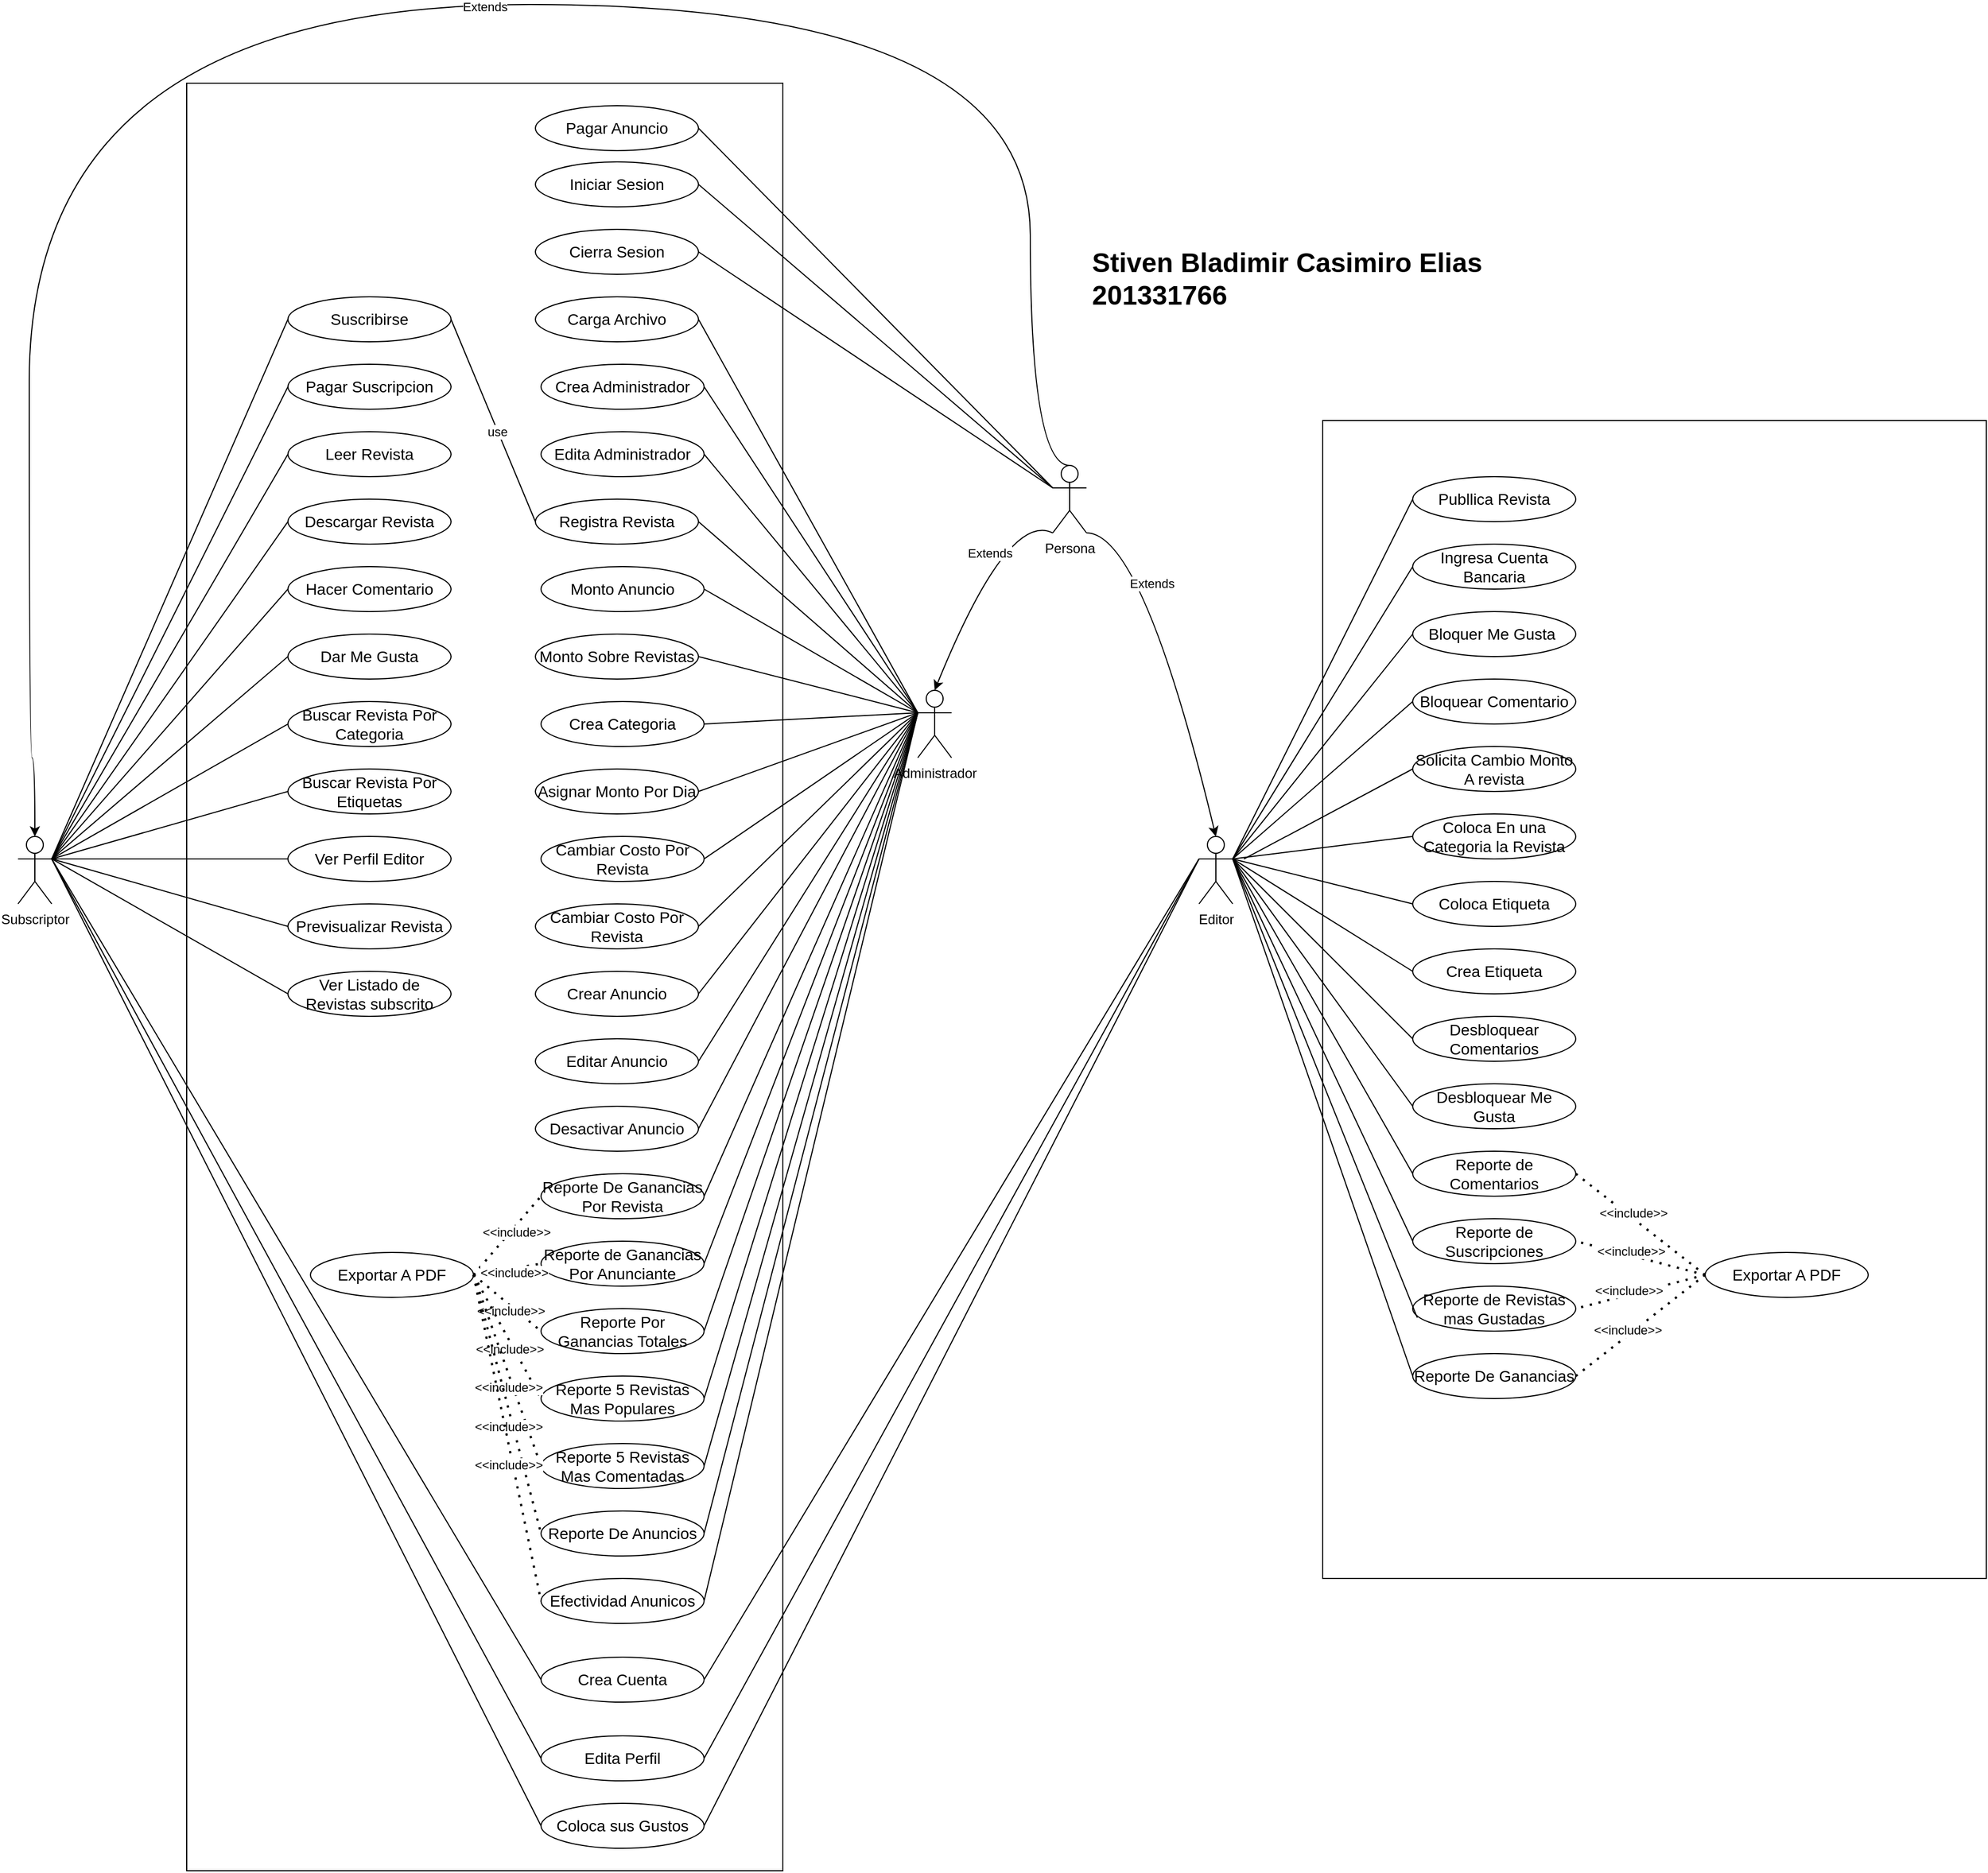 <mxfile version="15.2.7" type="device"><diagram id="aDh-ka44o_cf_LydhULe" name="Página-1"><mxGraphModel dx="1422" dy="2020" grid="1" gridSize="10" guides="1" tooltips="1" connect="1" arrows="1" fold="1" page="1" pageScale="1" pageWidth="827" pageHeight="1169" math="0" shadow="0"><root><mxCell id="0"/><mxCell id="1" parent="0"/><mxCell id="kNKdbKmdNgwB9adJ2SlT-33" style="edgeStyle=none;curved=1;orthogonalLoop=1;jettySize=auto;html=1;exitX=0;exitY=1;exitDx=0;exitDy=0;exitPerimeter=0;entryX=0.5;entryY=0;entryDx=0;entryDy=0;entryPerimeter=0;" parent="1" source="kNKdbKmdNgwB9adJ2SlT-1" target="kNKdbKmdNgwB9adJ2SlT-12" edge="1"><mxGeometry relative="1" as="geometry"><Array as="points"><mxPoint x="920" y="-670"/></Array></mxGeometry></mxCell><mxCell id="kNKdbKmdNgwB9adJ2SlT-34" value="Extends" style="edgeLabel;html=1;align=center;verticalAlign=middle;resizable=0;points=[];" parent="kNKdbKmdNgwB9adJ2SlT-33" vertex="1" connectable="0"><mxGeometry x="-0.209" y="-1" relative="1" as="geometry"><mxPoint as="offset"/></mxGeometry></mxCell><mxCell id="kNKdbKmdNgwB9adJ2SlT-35" style="edgeStyle=none;curved=1;orthogonalLoop=1;jettySize=auto;html=1;exitX=1;exitY=1;exitDx=0;exitDy=0;exitPerimeter=0;entryX=0.5;entryY=0;entryDx=0;entryDy=0;entryPerimeter=0;" parent="1" source="kNKdbKmdNgwB9adJ2SlT-1" target="kNKdbKmdNgwB9adJ2SlT-13" edge="1"><mxGeometry relative="1" as="geometry"><Array as="points"><mxPoint x="1040" y="-650"/></Array></mxGeometry></mxCell><mxCell id="kNKdbKmdNgwB9adJ2SlT-36" value="Extends" style="edgeLabel;html=1;align=center;verticalAlign=middle;resizable=0;points=[];" parent="kNKdbKmdNgwB9adJ2SlT-35" vertex="1" connectable="0"><mxGeometry x="-0.416" y="-3" relative="1" as="geometry"><mxPoint as="offset"/></mxGeometry></mxCell><mxCell id="Z5b_Gy90RRNEHvousxaZ-60" style="edgeStyle=orthogonalEdgeStyle;rounded=0;orthogonalLoop=1;jettySize=auto;html=1;exitX=0.5;exitY=0;exitDx=0;exitDy=0;exitPerimeter=0;entryX=0.5;entryY=0;entryDx=0;entryDy=0;entryPerimeter=0;curved=1;" parent="1" source="kNKdbKmdNgwB9adJ2SlT-1" target="Z5b_Gy90RRNEHvousxaZ-59" edge="1"><mxGeometry relative="1" as="geometry"><Array as="points"><mxPoint x="940" y="-710"/><mxPoint x="940" y="-1120"/><mxPoint x="50" y="-1120"/><mxPoint x="50" y="-450"/><mxPoint x="55" y="-450"/></Array></mxGeometry></mxCell><mxCell id="Z5b_Gy90RRNEHvousxaZ-61" value="Extends" style="edgeLabel;html=1;align=center;verticalAlign=middle;resizable=0;points=[];" parent="Z5b_Gy90RRNEHvousxaZ-60" vertex="1" connectable="0"><mxGeometry x="-0.106" y="2" relative="1" as="geometry"><mxPoint as="offset"/></mxGeometry></mxCell><mxCell id="kNKdbKmdNgwB9adJ2SlT-1" value="Persona" style="shape=umlActor;verticalLabelPosition=bottom;verticalAlign=top;html=1;outlineConnect=0;" parent="1" vertex="1"><mxGeometry x="960" y="-710" width="30" height="60" as="geometry"/></mxCell><mxCell id="kNKdbKmdNgwB9adJ2SlT-2" value="" style="rounded=0;whiteSpace=wrap;html=1;" parent="1" vertex="1"><mxGeometry x="190" y="-1050" width="530" height="1590" as="geometry"/></mxCell><mxCell id="kNKdbKmdNgwB9adJ2SlT-3" value="" style="rounded=0;whiteSpace=wrap;html=1;" parent="1" vertex="1"><mxGeometry x="1200" y="-750" width="590" height="1030" as="geometry"/></mxCell><mxCell id="kNKdbKmdNgwB9adJ2SlT-5" value="&lt;font style=&quot;font-size: 14px&quot;&gt;Iniciar Sesion&lt;/font&gt;" style="ellipse;whiteSpace=wrap;html=1;" parent="1" vertex="1"><mxGeometry x="500" y="-980" width="145" height="40" as="geometry"/></mxCell><mxCell id="kNKdbKmdNgwB9adJ2SlT-6" value="&lt;font style=&quot;font-size: 14px&quot;&gt;Cierra Sesion&lt;/font&gt;" style="ellipse;whiteSpace=wrap;html=1;" parent="1" vertex="1"><mxGeometry x="500" y="-920" width="145" height="40" as="geometry"/></mxCell><mxCell id="kNKdbKmdNgwB9adJ2SlT-10" value="" style="endArrow=none;html=1;exitX=1;exitY=0.5;exitDx=0;exitDy=0;" parent="1" source="kNKdbKmdNgwB9adJ2SlT-5" edge="1"><mxGeometry width="50" height="50" relative="1" as="geometry"><mxPoint x="750" y="-860" as="sourcePoint"/><mxPoint x="960" y="-690" as="targetPoint"/></mxGeometry></mxCell><mxCell id="kNKdbKmdNgwB9adJ2SlT-11" value="" style="endArrow=none;html=1;exitX=1;exitY=0.5;exitDx=0;exitDy=0;entryX=0;entryY=0.333;entryDx=0;entryDy=0;entryPerimeter=0;" parent="1" source="kNKdbKmdNgwB9adJ2SlT-6" target="kNKdbKmdNgwB9adJ2SlT-1" edge="1"><mxGeometry width="50" height="50" relative="1" as="geometry"><mxPoint x="515" y="-950" as="sourcePoint"/><mxPoint x="970" y="-680" as="targetPoint"/></mxGeometry></mxCell><mxCell id="kNKdbKmdNgwB9adJ2SlT-12" value="Administrador" style="shape=umlActor;verticalLabelPosition=bottom;verticalAlign=top;html=1;outlineConnect=0;" parent="1" vertex="1"><mxGeometry x="840" y="-510" width="30" height="60" as="geometry"/></mxCell><mxCell id="kNKdbKmdNgwB9adJ2SlT-13" value="Editor" style="shape=umlActor;verticalLabelPosition=bottom;verticalAlign=top;html=1;outlineConnect=0;" parent="1" vertex="1"><mxGeometry x="1090" y="-380" width="30" height="60" as="geometry"/></mxCell><mxCell id="kNKdbKmdNgwB9adJ2SlT-14" value="&lt;font style=&quot;font-size: 14px&quot;&gt;Carga Archivo&lt;/font&gt;" style="ellipse;whiteSpace=wrap;html=1;" parent="1" vertex="1"><mxGeometry x="500" y="-860" width="145" height="40" as="geometry"/></mxCell><mxCell id="kNKdbKmdNgwB9adJ2SlT-15" value="&lt;font style=&quot;font-size: 14px&quot;&gt;Crea Administrador&lt;/font&gt;" style="ellipse;whiteSpace=wrap;html=1;" parent="1" vertex="1"><mxGeometry x="505" y="-800" width="145" height="40" as="geometry"/></mxCell><mxCell id="kNKdbKmdNgwB9adJ2SlT-16" value="&lt;font style=&quot;font-size: 14px&quot;&gt;Edita Administrador&lt;/font&gt;" style="ellipse;whiteSpace=wrap;html=1;" parent="1" vertex="1"><mxGeometry x="505" y="-740" width="145" height="40" as="geometry"/></mxCell><mxCell id="kNKdbKmdNgwB9adJ2SlT-17" value="&lt;font style=&quot;font-size: 14px&quot;&gt;Registra Revista&lt;/font&gt;" style="ellipse;whiteSpace=wrap;html=1;" parent="1" vertex="1"><mxGeometry x="500" y="-680" width="145" height="40" as="geometry"/></mxCell><mxCell id="kNKdbKmdNgwB9adJ2SlT-18" value="&lt;font style=&quot;font-size: 14px&quot;&gt;Monto Anuncio&lt;/font&gt;" style="ellipse;whiteSpace=wrap;html=1;" parent="1" vertex="1"><mxGeometry x="505" y="-620" width="145" height="40" as="geometry"/></mxCell><mxCell id="kNKdbKmdNgwB9adJ2SlT-19" value="&lt;font style=&quot;font-size: 14px&quot;&gt;Monto Sobre Revistas&lt;/font&gt;" style="ellipse;whiteSpace=wrap;html=1;" parent="1" vertex="1"><mxGeometry x="500" y="-560" width="145" height="40" as="geometry"/></mxCell><mxCell id="kNKdbKmdNgwB9adJ2SlT-20" value="&lt;span style=&quot;font-size: 14px&quot;&gt;Crea Categoria&lt;/span&gt;" style="ellipse;whiteSpace=wrap;html=1;" parent="1" vertex="1"><mxGeometry x="505" y="-500" width="145" height="40" as="geometry"/></mxCell><mxCell id="kNKdbKmdNgwB9adJ2SlT-21" value="&lt;span style=&quot;font-size: 14px&quot;&gt;Asignar Monto Por Dia&lt;/span&gt;" style="ellipse;whiteSpace=wrap;html=1;" parent="1" vertex="1"><mxGeometry x="500" y="-440" width="145" height="40" as="geometry"/></mxCell><mxCell id="kNKdbKmdNgwB9adJ2SlT-22" value="&lt;span style=&quot;font-size: 14px&quot;&gt;Cambiar Costo Por Revista&lt;/span&gt;" style="ellipse;whiteSpace=wrap;html=1;" parent="1" vertex="1"><mxGeometry x="505" y="-380" width="145" height="40" as="geometry"/></mxCell><mxCell id="kNKdbKmdNgwB9adJ2SlT-23" value="&lt;span style=&quot;font-size: 14px&quot;&gt;Cambiar Costo Por Revista&lt;/span&gt;" style="ellipse;whiteSpace=wrap;html=1;" parent="1" vertex="1"><mxGeometry x="500" y="-320" width="145" height="40" as="geometry"/></mxCell><mxCell id="kNKdbKmdNgwB9adJ2SlT-24" value="&lt;span style=&quot;font-size: 14px&quot;&gt;Crear Anuncio&lt;/span&gt;" style="ellipse;whiteSpace=wrap;html=1;" parent="1" vertex="1"><mxGeometry x="500" y="-260" width="145" height="40" as="geometry"/></mxCell><mxCell id="kNKdbKmdNgwB9adJ2SlT-25" value="&lt;span style=&quot;font-size: 14px&quot;&gt;Editar Anuncio&lt;/span&gt;" style="ellipse;whiteSpace=wrap;html=1;" parent="1" vertex="1"><mxGeometry x="500" y="-200" width="145" height="40" as="geometry"/></mxCell><mxCell id="kNKdbKmdNgwB9adJ2SlT-26" value="&lt;span style=&quot;font-size: 14px&quot;&gt;Desactivar Anuncio&lt;/span&gt;" style="ellipse;whiteSpace=wrap;html=1;" parent="1" vertex="1"><mxGeometry x="500" y="-140" width="145" height="40" as="geometry"/></mxCell><mxCell id="kNKdbKmdNgwB9adJ2SlT-47" value="" style="endArrow=none;html=1;exitX=1;exitY=0.5;exitDx=0;exitDy=0;entryX=0;entryY=0.333;entryDx=0;entryDy=0;entryPerimeter=0;" parent="1" source="kNKdbKmdNgwB9adJ2SlT-14" target="kNKdbKmdNgwB9adJ2SlT-12" edge="1"><mxGeometry width="50" height="50" relative="1" as="geometry"><mxPoint x="750" y="-550" as="sourcePoint"/><mxPoint x="800" y="-600" as="targetPoint"/></mxGeometry></mxCell><mxCell id="kNKdbKmdNgwB9adJ2SlT-48" value="" style="endArrow=none;html=1;exitX=1;exitY=0.5;exitDx=0;exitDy=0;entryX=0;entryY=0.333;entryDx=0;entryDy=0;entryPerimeter=0;" parent="1" source="kNKdbKmdNgwB9adJ2SlT-19" target="kNKdbKmdNgwB9adJ2SlT-12" edge="1"><mxGeometry width="50" height="50" relative="1" as="geometry"><mxPoint x="750" y="-550" as="sourcePoint"/><mxPoint x="800" y="-600" as="targetPoint"/></mxGeometry></mxCell><mxCell id="kNKdbKmdNgwB9adJ2SlT-49" value="" style="endArrow=none;html=1;exitX=1;exitY=0.5;exitDx=0;exitDy=0;" parent="1" source="kNKdbKmdNgwB9adJ2SlT-20" edge="1"><mxGeometry width="50" height="50" relative="1" as="geometry"><mxPoint x="760" y="-540" as="sourcePoint"/><mxPoint x="840" y="-490" as="targetPoint"/></mxGeometry></mxCell><mxCell id="kNKdbKmdNgwB9adJ2SlT-50" value="" style="endArrow=none;html=1;exitX=1;exitY=0.5;exitDx=0;exitDy=0;entryX=0;entryY=0.333;entryDx=0;entryDy=0;entryPerimeter=0;" parent="1" source="kNKdbKmdNgwB9adJ2SlT-21" target="kNKdbKmdNgwB9adJ2SlT-12" edge="1"><mxGeometry width="50" height="50" relative="1" as="geometry"><mxPoint x="770" y="-530" as="sourcePoint"/><mxPoint x="820" y="-580" as="targetPoint"/></mxGeometry></mxCell><mxCell id="kNKdbKmdNgwB9adJ2SlT-51" value="" style="endArrow=none;html=1;exitX=1;exitY=0.5;exitDx=0;exitDy=0;" parent="1" source="kNKdbKmdNgwB9adJ2SlT-22" edge="1"><mxGeometry width="50" height="50" relative="1" as="geometry"><mxPoint x="780" y="-520" as="sourcePoint"/><mxPoint x="840" y="-490" as="targetPoint"/></mxGeometry></mxCell><mxCell id="kNKdbKmdNgwB9adJ2SlT-52" value="" style="endArrow=none;html=1;exitX=1;exitY=0.5;exitDx=0;exitDy=0;" parent="1" source="kNKdbKmdNgwB9adJ2SlT-23" edge="1"><mxGeometry width="50" height="50" relative="1" as="geometry"><mxPoint x="790" y="-510" as="sourcePoint"/><mxPoint x="840" y="-490" as="targetPoint"/></mxGeometry></mxCell><mxCell id="kNKdbKmdNgwB9adJ2SlT-53" value="" style="endArrow=none;html=1;exitX=1;exitY=0.5;exitDx=0;exitDy=0;" parent="1" source="kNKdbKmdNgwB9adJ2SlT-24" edge="1"><mxGeometry width="50" height="50" relative="1" as="geometry"><mxPoint x="800" y="-500" as="sourcePoint"/><mxPoint x="840" y="-490" as="targetPoint"/></mxGeometry></mxCell><mxCell id="kNKdbKmdNgwB9adJ2SlT-54" value="" style="endArrow=none;html=1;exitX=1;exitY=0.5;exitDx=0;exitDy=0;" parent="1" source="kNKdbKmdNgwB9adJ2SlT-25" edge="1"><mxGeometry width="50" height="50" relative="1" as="geometry"><mxPoint x="810" y="-490" as="sourcePoint"/><mxPoint x="840" y="-490" as="targetPoint"/></mxGeometry></mxCell><mxCell id="kNKdbKmdNgwB9adJ2SlT-55" value="" style="endArrow=none;html=1;exitX=1;exitY=0.5;exitDx=0;exitDy=0;entryX=0;entryY=0.333;entryDx=0;entryDy=0;entryPerimeter=0;" parent="1" source="kNKdbKmdNgwB9adJ2SlT-26" target="kNKdbKmdNgwB9adJ2SlT-12" edge="1"><mxGeometry width="50" height="50" relative="1" as="geometry"><mxPoint x="820" y="-480" as="sourcePoint"/><mxPoint x="870" y="-530" as="targetPoint"/></mxGeometry></mxCell><mxCell id="kNKdbKmdNgwB9adJ2SlT-56" value="" style="endArrow=none;html=1;exitX=1;exitY=0.5;exitDx=0;exitDy=0;entryX=0;entryY=0.333;entryDx=0;entryDy=0;entryPerimeter=0;" parent="1" source="kNKdbKmdNgwB9adJ2SlT-17" target="kNKdbKmdNgwB9adJ2SlT-12" edge="1"><mxGeometry width="50" height="50" relative="1" as="geometry"><mxPoint x="830" y="-470" as="sourcePoint"/><mxPoint x="880" y="-520" as="targetPoint"/></mxGeometry></mxCell><mxCell id="kNKdbKmdNgwB9adJ2SlT-57" value="" style="endArrow=none;html=1;exitX=1;exitY=0.5;exitDx=0;exitDy=0;" parent="1" source="kNKdbKmdNgwB9adJ2SlT-18" edge="1"><mxGeometry width="50" height="50" relative="1" as="geometry"><mxPoint x="840" y="-460" as="sourcePoint"/><mxPoint x="840" y="-490" as="targetPoint"/></mxGeometry></mxCell><mxCell id="kNKdbKmdNgwB9adJ2SlT-58" value="" style="endArrow=none;html=1;exitX=1;exitY=0.5;exitDx=0;exitDy=0;entryX=0;entryY=0.333;entryDx=0;entryDy=0;entryPerimeter=0;" parent="1" source="kNKdbKmdNgwB9adJ2SlT-16" target="kNKdbKmdNgwB9adJ2SlT-12" edge="1"><mxGeometry width="50" height="50" relative="1" as="geometry"><mxPoint x="850" y="-450" as="sourcePoint"/><mxPoint x="900" y="-500" as="targetPoint"/></mxGeometry></mxCell><mxCell id="kNKdbKmdNgwB9adJ2SlT-59" value="" style="endArrow=none;html=1;exitX=1;exitY=0.5;exitDx=0;exitDy=0;entryX=0;entryY=0.333;entryDx=0;entryDy=0;entryPerimeter=0;" parent="1" source="kNKdbKmdNgwB9adJ2SlT-15" target="kNKdbKmdNgwB9adJ2SlT-12" edge="1"><mxGeometry width="50" height="50" relative="1" as="geometry"><mxPoint x="860" y="-440" as="sourcePoint"/><mxPoint x="910" y="-490" as="targetPoint"/></mxGeometry></mxCell><mxCell id="kNKdbKmdNgwB9adJ2SlT-60" value="&lt;span style=&quot;font-size: 14px&quot;&gt;Reporte De Ganancias Por Revista&lt;/span&gt;" style="ellipse;whiteSpace=wrap;html=1;" parent="1" vertex="1"><mxGeometry x="505" y="-80" width="145" height="40" as="geometry"/></mxCell><mxCell id="kNKdbKmdNgwB9adJ2SlT-61" value="&lt;span style=&quot;font-size: 14px&quot;&gt;Reporte de Ganancias Por Anunciante&lt;/span&gt;" style="ellipse;whiteSpace=wrap;html=1;" parent="1" vertex="1"><mxGeometry x="505" y="-20" width="145" height="40" as="geometry"/></mxCell><mxCell id="kNKdbKmdNgwB9adJ2SlT-62" value="&lt;span style=&quot;font-size: 14px&quot;&gt;Reporte 5 Revistas Mas Populares&lt;/span&gt;" style="ellipse;whiteSpace=wrap;html=1;" parent="1" vertex="1"><mxGeometry x="505" y="100" width="145" height="40" as="geometry"/></mxCell><mxCell id="kNKdbKmdNgwB9adJ2SlT-63" value="&lt;span style=&quot;font-size: 14px&quot;&gt;Reporte Por Ganancias Totales&lt;/span&gt;" style="ellipse;whiteSpace=wrap;html=1;" parent="1" vertex="1"><mxGeometry x="505" y="40" width="145" height="40" as="geometry"/></mxCell><mxCell id="kNKdbKmdNgwB9adJ2SlT-64" value="&lt;span style=&quot;font-size: 14px&quot;&gt;Reporte 5 Revistas Mas Comentadas&lt;/span&gt;" style="ellipse;whiteSpace=wrap;html=1;" parent="1" vertex="1"><mxGeometry x="505" y="160" width="145" height="40" as="geometry"/></mxCell><mxCell id="kNKdbKmdNgwB9adJ2SlT-65" value="&lt;span style=&quot;font-size: 14px&quot;&gt;Efectividad Anunicos&lt;/span&gt;" style="ellipse;whiteSpace=wrap;html=1;" parent="1" vertex="1"><mxGeometry x="505" y="280" width="145" height="40" as="geometry"/></mxCell><mxCell id="kNKdbKmdNgwB9adJ2SlT-66" value="&lt;span style=&quot;font-size: 14px&quot;&gt;Reporte De Anuncios&lt;/span&gt;" style="ellipse;whiteSpace=wrap;html=1;" parent="1" vertex="1"><mxGeometry x="505" y="220" width="145" height="40" as="geometry"/></mxCell><mxCell id="kNKdbKmdNgwB9adJ2SlT-67" value="" style="endArrow=none;html=1;exitX=1;exitY=0.5;exitDx=0;exitDy=0;entryX=0;entryY=0.333;entryDx=0;entryDy=0;entryPerimeter=0;" parent="1" source="kNKdbKmdNgwB9adJ2SlT-60" target="kNKdbKmdNgwB9adJ2SlT-12" edge="1"><mxGeometry width="50" height="50" relative="1" as="geometry"><mxPoint x="750" y="-10" as="sourcePoint"/><mxPoint x="800" y="-60" as="targetPoint"/></mxGeometry></mxCell><mxCell id="kNKdbKmdNgwB9adJ2SlT-68" value="" style="endArrow=none;html=1;exitX=1;exitY=0.5;exitDx=0;exitDy=0;entryX=0;entryY=0.333;entryDx=0;entryDy=0;entryPerimeter=0;" parent="1" source="kNKdbKmdNgwB9adJ2SlT-61" target="kNKdbKmdNgwB9adJ2SlT-12" edge="1"><mxGeometry width="50" height="50" relative="1" as="geometry"><mxPoint x="760" as="sourcePoint"/><mxPoint x="810" y="-50" as="targetPoint"/></mxGeometry></mxCell><mxCell id="kNKdbKmdNgwB9adJ2SlT-69" value="" style="endArrow=none;html=1;exitX=1;exitY=0.5;exitDx=0;exitDy=0;entryX=0;entryY=0.333;entryDx=0;entryDy=0;entryPerimeter=0;" parent="1" source="kNKdbKmdNgwB9adJ2SlT-63" target="kNKdbKmdNgwB9adJ2SlT-12" edge="1"><mxGeometry width="50" height="50" relative="1" as="geometry"><mxPoint x="770" y="20" as="sourcePoint"/><mxPoint x="820" y="-30" as="targetPoint"/></mxGeometry></mxCell><mxCell id="kNKdbKmdNgwB9adJ2SlT-70" value="" style="endArrow=none;html=1;exitX=1;exitY=0.5;exitDx=0;exitDy=0;entryX=0;entryY=0.333;entryDx=0;entryDy=0;entryPerimeter=0;" parent="1" source="kNKdbKmdNgwB9adJ2SlT-62" target="kNKdbKmdNgwB9adJ2SlT-12" edge="1"><mxGeometry width="50" height="50" relative="1" as="geometry"><mxPoint x="780" y="20" as="sourcePoint"/><mxPoint x="830" y="-30" as="targetPoint"/></mxGeometry></mxCell><mxCell id="kNKdbKmdNgwB9adJ2SlT-71" value="" style="endArrow=none;html=1;exitX=1;exitY=0.5;exitDx=0;exitDy=0;entryX=0;entryY=0.333;entryDx=0;entryDy=0;entryPerimeter=0;" parent="1" source="kNKdbKmdNgwB9adJ2SlT-64" target="kNKdbKmdNgwB9adJ2SlT-12" edge="1"><mxGeometry width="50" height="50" relative="1" as="geometry"><mxPoint x="790" y="30" as="sourcePoint"/><mxPoint x="840" y="-20" as="targetPoint"/></mxGeometry></mxCell><mxCell id="kNKdbKmdNgwB9adJ2SlT-72" value="" style="endArrow=none;html=1;exitX=1;exitY=0.5;exitDx=0;exitDy=0;entryX=0;entryY=0.333;entryDx=0;entryDy=0;entryPerimeter=0;" parent="1" source="kNKdbKmdNgwB9adJ2SlT-66" target="kNKdbKmdNgwB9adJ2SlT-12" edge="1"><mxGeometry width="50" height="50" relative="1" as="geometry"><mxPoint x="800" y="40" as="sourcePoint"/><mxPoint x="850" y="-10" as="targetPoint"/></mxGeometry></mxCell><mxCell id="kNKdbKmdNgwB9adJ2SlT-73" value="" style="endArrow=none;html=1;entryX=0;entryY=0.333;entryDx=0;entryDy=0;entryPerimeter=0;exitX=1;exitY=0.5;exitDx=0;exitDy=0;" parent="1" source="kNKdbKmdNgwB9adJ2SlT-65" target="kNKdbKmdNgwB9adJ2SlT-12" edge="1"><mxGeometry width="50" height="50" relative="1" as="geometry"><mxPoint x="810" y="50" as="sourcePoint"/><mxPoint x="860" as="targetPoint"/></mxGeometry></mxCell><mxCell id="Z5b_Gy90RRNEHvousxaZ-1" value="&lt;span style=&quot;font-size: 14px&quot;&gt;Exportar A PDF&lt;/span&gt;" style="ellipse;whiteSpace=wrap;html=1;" parent="1" vertex="1"><mxGeometry x="300" y="-10" width="145" height="40" as="geometry"/></mxCell><mxCell id="Z5b_Gy90RRNEHvousxaZ-2" value="" style="endArrow=none;dashed=1;html=1;dashPattern=1 3;strokeWidth=2;exitX=1;exitY=0.5;exitDx=0;exitDy=0;entryX=0;entryY=0.5;entryDx=0;entryDy=0;" parent="1" source="Z5b_Gy90RRNEHvousxaZ-1" target="kNKdbKmdNgwB9adJ2SlT-60" edge="1"><mxGeometry width="50" height="50" relative="1" as="geometry"><mxPoint x="420" y="100" as="sourcePoint"/><mxPoint x="470" y="50" as="targetPoint"/></mxGeometry></mxCell><mxCell id="Z5b_Gy90RRNEHvousxaZ-3" value="&amp;lt;&amp;lt;include&amp;gt;&amp;gt;" style="edgeLabel;html=1;align=center;verticalAlign=middle;resizable=0;points=[];" parent="Z5b_Gy90RRNEHvousxaZ-2" vertex="1" connectable="0"><mxGeometry x="0.162" y="-4" relative="1" as="geometry"><mxPoint as="offset"/></mxGeometry></mxCell><mxCell id="Z5b_Gy90RRNEHvousxaZ-4" value="" style="endArrow=none;dashed=1;html=1;dashPattern=1 3;strokeWidth=2;exitX=1;exitY=0.5;exitDx=0;exitDy=0;entryX=0;entryY=0.5;entryDx=0;entryDy=0;" parent="1" source="Z5b_Gy90RRNEHvousxaZ-1" target="kNKdbKmdNgwB9adJ2SlT-61" edge="1"><mxGeometry width="50" height="50" relative="1" as="geometry"><mxPoint x="424" y="130" as="sourcePoint"/><mxPoint x="515" y="-50" as="targetPoint"/></mxGeometry></mxCell><mxCell id="Z5b_Gy90RRNEHvousxaZ-5" value="&amp;lt;&amp;lt;include&amp;gt;&amp;gt;" style="edgeLabel;html=1;align=center;verticalAlign=middle;resizable=0;points=[];" parent="Z5b_Gy90RRNEHvousxaZ-4" vertex="1" connectable="0"><mxGeometry x="0.162" y="-4" relative="1" as="geometry"><mxPoint as="offset"/></mxGeometry></mxCell><mxCell id="Z5b_Gy90RRNEHvousxaZ-6" value="" style="endArrow=none;dashed=1;html=1;dashPattern=1 3;strokeWidth=2;exitX=1;exitY=0.5;exitDx=0;exitDy=0;entryX=0;entryY=0.5;entryDx=0;entryDy=0;" parent="1" source="Z5b_Gy90RRNEHvousxaZ-1" target="kNKdbKmdNgwB9adJ2SlT-63" edge="1"><mxGeometry width="50" height="50" relative="1" as="geometry"><mxPoint x="434" y="140" as="sourcePoint"/><mxPoint x="525" y="-40" as="targetPoint"/></mxGeometry></mxCell><mxCell id="Z5b_Gy90RRNEHvousxaZ-7" value="&amp;lt;&amp;lt;include&amp;gt;&amp;gt;" style="edgeLabel;html=1;align=center;verticalAlign=middle;resizable=0;points=[];" parent="Z5b_Gy90RRNEHvousxaZ-6" vertex="1" connectable="0"><mxGeometry x="0.162" y="-4" relative="1" as="geometry"><mxPoint as="offset"/></mxGeometry></mxCell><mxCell id="Z5b_Gy90RRNEHvousxaZ-8" value="" style="endArrow=none;dashed=1;html=1;dashPattern=1 3;strokeWidth=2;entryX=0;entryY=0.5;entryDx=0;entryDy=0;exitX=1;exitY=0.5;exitDx=0;exitDy=0;" parent="1" source="Z5b_Gy90RRNEHvousxaZ-1" target="kNKdbKmdNgwB9adJ2SlT-62" edge="1"><mxGeometry width="50" height="50" relative="1" as="geometry"><mxPoint x="410" y="120" as="sourcePoint"/><mxPoint x="535" y="-30" as="targetPoint"/></mxGeometry></mxCell><mxCell id="Z5b_Gy90RRNEHvousxaZ-9" value="&amp;lt;&amp;lt;include&amp;gt;&amp;gt;" style="edgeLabel;html=1;align=center;verticalAlign=middle;resizable=0;points=[];" parent="Z5b_Gy90RRNEHvousxaZ-8" vertex="1" connectable="0"><mxGeometry x="0.162" y="-4" relative="1" as="geometry"><mxPoint as="offset"/></mxGeometry></mxCell><mxCell id="Z5b_Gy90RRNEHvousxaZ-10" value="" style="endArrow=none;dashed=1;html=1;dashPattern=1 3;strokeWidth=2;entryX=0;entryY=0.5;entryDx=0;entryDy=0;exitX=1;exitY=0.5;exitDx=0;exitDy=0;" parent="1" source="Z5b_Gy90RRNEHvousxaZ-1" target="kNKdbKmdNgwB9adJ2SlT-64" edge="1"><mxGeometry width="50" height="50" relative="1" as="geometry"><mxPoint x="410" y="130" as="sourcePoint"/><mxPoint x="545" y="-20" as="targetPoint"/></mxGeometry></mxCell><mxCell id="Z5b_Gy90RRNEHvousxaZ-11" value="&amp;lt;&amp;lt;include&amp;gt;&amp;gt;" style="edgeLabel;html=1;align=center;verticalAlign=middle;resizable=0;points=[];" parent="Z5b_Gy90RRNEHvousxaZ-10" vertex="1" connectable="0"><mxGeometry x="0.162" y="-4" relative="1" as="geometry"><mxPoint as="offset"/></mxGeometry></mxCell><mxCell id="Z5b_Gy90RRNEHvousxaZ-12" value="" style="endArrow=none;dashed=1;html=1;dashPattern=1 3;strokeWidth=2;entryX=0;entryY=0.5;entryDx=0;entryDy=0;exitX=1;exitY=0.5;exitDx=0;exitDy=0;" parent="1" source="Z5b_Gy90RRNEHvousxaZ-1" target="kNKdbKmdNgwB9adJ2SlT-66" edge="1"><mxGeometry width="50" height="50" relative="1" as="geometry"><mxPoint x="420" y="120" as="sourcePoint"/><mxPoint x="555" y="-10" as="targetPoint"/></mxGeometry></mxCell><mxCell id="Z5b_Gy90RRNEHvousxaZ-13" value="&amp;lt;&amp;lt;include&amp;gt;&amp;gt;" style="edgeLabel;html=1;align=center;verticalAlign=middle;resizable=0;points=[];" parent="Z5b_Gy90RRNEHvousxaZ-12" vertex="1" connectable="0"><mxGeometry x="0.162" y="-4" relative="1" as="geometry"><mxPoint as="offset"/></mxGeometry></mxCell><mxCell id="Z5b_Gy90RRNEHvousxaZ-14" value="" style="endArrow=none;dashed=1;html=1;dashPattern=1 3;strokeWidth=2;exitX=1;exitY=0.5;exitDx=0;exitDy=0;entryX=0;entryY=0.5;entryDx=0;entryDy=0;" parent="1" source="Z5b_Gy90RRNEHvousxaZ-1" target="kNKdbKmdNgwB9adJ2SlT-65" edge="1"><mxGeometry width="50" height="50" relative="1" as="geometry"><mxPoint x="474" y="180" as="sourcePoint"/><mxPoint x="565" as="targetPoint"/></mxGeometry></mxCell><mxCell id="Z5b_Gy90RRNEHvousxaZ-15" value="&amp;lt;&amp;lt;include&amp;gt;&amp;gt;" style="edgeLabel;html=1;align=center;verticalAlign=middle;resizable=0;points=[];" parent="Z5b_Gy90RRNEHvousxaZ-14" vertex="1" connectable="0"><mxGeometry x="0.162" y="-4" relative="1" as="geometry"><mxPoint as="offset"/></mxGeometry></mxCell><mxCell id="Z5b_Gy90RRNEHvousxaZ-16" value="&lt;font style=&quot;font-size: 14px&quot;&gt;Publlica Revista&lt;/font&gt;" style="ellipse;whiteSpace=wrap;html=1;" parent="1" vertex="1"><mxGeometry x="1280" y="-700" width="145" height="40" as="geometry"/></mxCell><mxCell id="Z5b_Gy90RRNEHvousxaZ-17" value="&lt;font style=&quot;font-size: 14px&quot;&gt;Ingresa Cuenta Bancaria&lt;/font&gt;" style="ellipse;whiteSpace=wrap;html=1;" parent="1" vertex="1"><mxGeometry x="1280" y="-640" width="145" height="40" as="geometry"/></mxCell><mxCell id="Z5b_Gy90RRNEHvousxaZ-18" value="&lt;font style=&quot;font-size: 14px&quot;&gt;Bloquer Me Gusta&amp;nbsp;&lt;/font&gt;" style="ellipse;whiteSpace=wrap;html=1;" parent="1" vertex="1"><mxGeometry x="1280" y="-580" width="145" height="40" as="geometry"/></mxCell><mxCell id="Z5b_Gy90RRNEHvousxaZ-19" value="&lt;font style=&quot;font-size: 14px&quot;&gt;Bloquear Comentario&lt;/font&gt;" style="ellipse;whiteSpace=wrap;html=1;" parent="1" vertex="1"><mxGeometry x="1280" y="-520" width="145" height="40" as="geometry"/></mxCell><mxCell id="Z5b_Gy90RRNEHvousxaZ-20" value="&lt;span style=&quot;font-size: 14px&quot;&gt;Solicita Cambio Monto A revista&lt;/span&gt;" style="ellipse;whiteSpace=wrap;html=1;" parent="1" vertex="1"><mxGeometry x="1280" y="-460" width="145" height="40" as="geometry"/></mxCell><mxCell id="Z5b_Gy90RRNEHvousxaZ-21" value="&lt;font style=&quot;font-size: 14px&quot;&gt;Coloca En una Categoria la Revista&lt;/font&gt;" style="ellipse;whiteSpace=wrap;html=1;" parent="1" vertex="1"><mxGeometry x="1280" y="-400" width="145" height="40" as="geometry"/></mxCell><mxCell id="Z5b_Gy90RRNEHvousxaZ-22" value="&lt;font style=&quot;font-size: 14px&quot;&gt;Coloca Etiqueta&lt;/font&gt;" style="ellipse;whiteSpace=wrap;html=1;" parent="1" vertex="1"><mxGeometry x="1280" y="-340" width="145" height="40" as="geometry"/></mxCell><mxCell id="Z5b_Gy90RRNEHvousxaZ-23" value="&lt;font style=&quot;font-size: 14px&quot;&gt;Crea Etiqueta&lt;/font&gt;" style="ellipse;whiteSpace=wrap;html=1;" parent="1" vertex="1"><mxGeometry x="1280" y="-280" width="145" height="40" as="geometry"/></mxCell><mxCell id="Z5b_Gy90RRNEHvousxaZ-25" value="&lt;span style=&quot;font-size: 14px&quot;&gt;Crea Cuenta&lt;/span&gt;" style="ellipse;whiteSpace=wrap;html=1;" parent="1" vertex="1"><mxGeometry x="505" y="350" width="145" height="40" as="geometry"/></mxCell><mxCell id="Z5b_Gy90RRNEHvousxaZ-26" value="" style="endArrow=none;html=1;entryX=0;entryY=0.333;entryDx=0;entryDy=0;entryPerimeter=0;exitX=1;exitY=0.5;exitDx=0;exitDy=0;" parent="1" source="Z5b_Gy90RRNEHvousxaZ-25" target="kNKdbKmdNgwB9adJ2SlT-13" edge="1"><mxGeometry width="50" height="50" relative="1" as="geometry"><mxPoint x="660" y="310" as="sourcePoint"/><mxPoint x="850" y="-480" as="targetPoint"/></mxGeometry></mxCell><mxCell id="Z5b_Gy90RRNEHvousxaZ-27" value="&lt;span style=&quot;font-size: 14px&quot;&gt;Edita Perfil&lt;/span&gt;" style="ellipse;whiteSpace=wrap;html=1;" parent="1" vertex="1"><mxGeometry x="505" y="420" width="145" height="40" as="geometry"/></mxCell><mxCell id="Z5b_Gy90RRNEHvousxaZ-28" value="" style="endArrow=none;html=1;exitX=1;exitY=0.5;exitDx=0;exitDy=0;" parent="1" source="Z5b_Gy90RRNEHvousxaZ-27" edge="1"><mxGeometry width="50" height="50" relative="1" as="geometry"><mxPoint x="660" y="380" as="sourcePoint"/><mxPoint x="1090" y="-360" as="targetPoint"/></mxGeometry></mxCell><mxCell id="Z5b_Gy90RRNEHvousxaZ-29" value="&lt;span style=&quot;font-size: 14px&quot;&gt;Pagar Anuncio&lt;/span&gt;" style="ellipse;whiteSpace=wrap;html=1;" parent="1" vertex="1"><mxGeometry x="500" y="-1030" width="145" height="40" as="geometry"/></mxCell><mxCell id="Z5b_Gy90RRNEHvousxaZ-30" value="" style="endArrow=none;html=1;exitX=1;exitY=0.5;exitDx=0;exitDy=0;entryX=0;entryY=0.333;entryDx=0;entryDy=0;entryPerimeter=0;" parent="1" source="Z5b_Gy90RRNEHvousxaZ-29" target="kNKdbKmdNgwB9adJ2SlT-1" edge="1"><mxGeometry width="50" height="50" relative="1" as="geometry"><mxPoint x="655" y="-950" as="sourcePoint"/><mxPoint x="980" y="-770" as="targetPoint"/></mxGeometry></mxCell><mxCell id="Z5b_Gy90RRNEHvousxaZ-31" value="&lt;font style=&quot;font-size: 14px&quot;&gt;Coloca sus Gustos&lt;/font&gt;" style="ellipse;whiteSpace=wrap;html=1;" parent="1" vertex="1"><mxGeometry x="505" y="480" width="145" height="40" as="geometry"/></mxCell><mxCell id="Z5b_Gy90RRNEHvousxaZ-32" value="&lt;font style=&quot;font-size: 14px&quot;&gt;Desbloquear Comentarios&lt;/font&gt;" style="ellipse;whiteSpace=wrap;html=1;" parent="1" vertex="1"><mxGeometry x="1280" y="-220" width="145" height="40" as="geometry"/></mxCell><mxCell id="Z5b_Gy90RRNEHvousxaZ-33" value="&lt;font style=&quot;font-size: 14px&quot;&gt;Desbloquear Me Gusta&lt;/font&gt;" style="ellipse;whiteSpace=wrap;html=1;" parent="1" vertex="1"><mxGeometry x="1280" y="-160" width="145" height="40" as="geometry"/></mxCell><mxCell id="Z5b_Gy90RRNEHvousxaZ-34" value="&lt;font style=&quot;font-size: 14px&quot;&gt;Reporte de Comentarios&lt;/font&gt;" style="ellipse;whiteSpace=wrap;html=1;" parent="1" vertex="1"><mxGeometry x="1280" y="-100" width="145" height="40" as="geometry"/></mxCell><mxCell id="Z5b_Gy90RRNEHvousxaZ-35" value="&lt;font style=&quot;font-size: 14px&quot;&gt;Reporte de Suscripciones&lt;/font&gt;" style="ellipse;whiteSpace=wrap;html=1;" parent="1" vertex="1"><mxGeometry x="1280" y="-40" width="145" height="40" as="geometry"/></mxCell><mxCell id="Z5b_Gy90RRNEHvousxaZ-36" value="&lt;font style=&quot;font-size: 14px&quot;&gt;Reporte de Revistas mas Gustadas&lt;/font&gt;" style="ellipse;whiteSpace=wrap;html=1;" parent="1" vertex="1"><mxGeometry x="1280" y="20" width="145" height="40" as="geometry"/></mxCell><mxCell id="Z5b_Gy90RRNEHvousxaZ-37" value="&lt;font style=&quot;font-size: 14px&quot;&gt;Reporte De Ganancias&lt;/font&gt;" style="ellipse;whiteSpace=wrap;html=1;" parent="1" vertex="1"><mxGeometry x="1280" y="80" width="145" height="40" as="geometry"/></mxCell><mxCell id="Z5b_Gy90RRNEHvousxaZ-38" value="&lt;span style=&quot;font-size: 14px&quot;&gt;Exportar A PDF&lt;/span&gt;" style="ellipse;whiteSpace=wrap;html=1;" parent="1" vertex="1"><mxGeometry x="1540" y="-10" width="145" height="40" as="geometry"/></mxCell><mxCell id="Z5b_Gy90RRNEHvousxaZ-39" value="" style="endArrow=none;dashed=1;html=1;dashPattern=1 3;strokeWidth=2;exitX=0;exitY=0.5;exitDx=0;exitDy=0;entryX=1;entryY=0.5;entryDx=0;entryDy=0;" parent="1" source="Z5b_Gy90RRNEHvousxaZ-38" target="Z5b_Gy90RRNEHvousxaZ-37" edge="1"><mxGeometry width="50" height="50" relative="1" as="geometry"><mxPoint x="424" y="130" as="sourcePoint"/><mxPoint x="515" y="310" as="targetPoint"/></mxGeometry></mxCell><mxCell id="Z5b_Gy90RRNEHvousxaZ-40" value="&amp;lt;&amp;lt;include&amp;gt;&amp;gt;" style="edgeLabel;html=1;align=center;verticalAlign=middle;resizable=0;points=[];" parent="Z5b_Gy90RRNEHvousxaZ-39" vertex="1" connectable="0"><mxGeometry x="0.162" y="-4" relative="1" as="geometry"><mxPoint as="offset"/></mxGeometry></mxCell><mxCell id="Z5b_Gy90RRNEHvousxaZ-41" value="" style="endArrow=none;dashed=1;html=1;dashPattern=1 3;strokeWidth=2;entryX=1;entryY=0.5;entryDx=0;entryDy=0;exitX=0;exitY=0.5;exitDx=0;exitDy=0;" parent="1" source="Z5b_Gy90RRNEHvousxaZ-38" target="Z5b_Gy90RRNEHvousxaZ-36" edge="1"><mxGeometry width="50" height="50" relative="1" as="geometry"><mxPoint x="1550" y="70" as="sourcePoint"/><mxPoint x="1435" y="170" as="targetPoint"/></mxGeometry></mxCell><mxCell id="Z5b_Gy90RRNEHvousxaZ-42" value="&amp;lt;&amp;lt;include&amp;gt;&amp;gt;" style="edgeLabel;html=1;align=center;verticalAlign=middle;resizable=0;points=[];" parent="Z5b_Gy90RRNEHvousxaZ-41" vertex="1" connectable="0"><mxGeometry x="0.162" y="-4" relative="1" as="geometry"><mxPoint as="offset"/></mxGeometry></mxCell><mxCell id="Z5b_Gy90RRNEHvousxaZ-43" value="" style="endArrow=none;dashed=1;html=1;dashPattern=1 3;strokeWidth=2;exitX=0;exitY=0.5;exitDx=0;exitDy=0;entryX=1;entryY=0.5;entryDx=0;entryDy=0;" parent="1" source="Z5b_Gy90RRNEHvousxaZ-38" target="Z5b_Gy90RRNEHvousxaZ-35" edge="1"><mxGeometry width="50" height="50" relative="1" as="geometry"><mxPoint x="1570" y="90" as="sourcePoint"/><mxPoint x="1445" y="180" as="targetPoint"/></mxGeometry></mxCell><mxCell id="Z5b_Gy90RRNEHvousxaZ-44" value="&amp;lt;&amp;lt;include&amp;gt;&amp;gt;" style="edgeLabel;html=1;align=center;verticalAlign=middle;resizable=0;points=[];" parent="Z5b_Gy90RRNEHvousxaZ-43" vertex="1" connectable="0"><mxGeometry x="0.162" y="-4" relative="1" as="geometry"><mxPoint as="offset"/></mxGeometry></mxCell><mxCell id="Z5b_Gy90RRNEHvousxaZ-45" value="" style="endArrow=none;dashed=1;html=1;dashPattern=1 3;strokeWidth=2;exitX=0;exitY=0.5;exitDx=0;exitDy=0;entryX=1;entryY=0.5;entryDx=0;entryDy=0;" parent="1" source="Z5b_Gy90RRNEHvousxaZ-38" target="Z5b_Gy90RRNEHvousxaZ-34" edge="1"><mxGeometry width="50" height="50" relative="1" as="geometry"><mxPoint x="1580" y="100" as="sourcePoint"/><mxPoint x="1455" y="190" as="targetPoint"/></mxGeometry></mxCell><mxCell id="Z5b_Gy90RRNEHvousxaZ-46" value="&amp;lt;&amp;lt;include&amp;gt;&amp;gt;" style="edgeLabel;html=1;align=center;verticalAlign=middle;resizable=0;points=[];" parent="Z5b_Gy90RRNEHvousxaZ-45" vertex="1" connectable="0"><mxGeometry x="0.162" y="-4" relative="1" as="geometry"><mxPoint as="offset"/></mxGeometry></mxCell><mxCell id="Z5b_Gy90RRNEHvousxaZ-47" value="" style="endArrow=none;html=1;entryX=0;entryY=0.5;entryDx=0;entryDy=0;exitX=1;exitY=0.333;exitDx=0;exitDy=0;exitPerimeter=0;" parent="1" source="kNKdbKmdNgwB9adJ2SlT-13" target="Z5b_Gy90RRNEHvousxaZ-16" edge="1"><mxGeometry width="50" height="50" relative="1" as="geometry"><mxPoint x="1120" y="-200" as="sourcePoint"/><mxPoint x="1100" y="-350" as="targetPoint"/></mxGeometry></mxCell><mxCell id="Z5b_Gy90RRNEHvousxaZ-48" value="" style="endArrow=none;html=1;entryX=0;entryY=0.5;entryDx=0;entryDy=0;exitX=1;exitY=0.333;exitDx=0;exitDy=0;exitPerimeter=0;" parent="1" source="kNKdbKmdNgwB9adJ2SlT-13" target="Z5b_Gy90RRNEHvousxaZ-17" edge="1"><mxGeometry width="50" height="50" relative="1" as="geometry"><mxPoint x="1130" y="-350" as="sourcePoint"/><mxPoint x="1290" y="-670" as="targetPoint"/></mxGeometry></mxCell><mxCell id="Z5b_Gy90RRNEHvousxaZ-49" value="" style="endArrow=none;html=1;entryX=0;entryY=0.5;entryDx=0;entryDy=0;exitX=1;exitY=0.333;exitDx=0;exitDy=0;exitPerimeter=0;" parent="1" source="kNKdbKmdNgwB9adJ2SlT-13" target="Z5b_Gy90RRNEHvousxaZ-18" edge="1"><mxGeometry width="50" height="50" relative="1" as="geometry"><mxPoint x="1140" y="-340" as="sourcePoint"/><mxPoint x="1300" y="-660" as="targetPoint"/></mxGeometry></mxCell><mxCell id="Z5b_Gy90RRNEHvousxaZ-50" value="" style="endArrow=none;html=1;exitX=1;exitY=0.333;exitDx=0;exitDy=0;exitPerimeter=0;entryX=0;entryY=0.5;entryDx=0;entryDy=0;" parent="1" source="kNKdbKmdNgwB9adJ2SlT-13" target="Z5b_Gy90RRNEHvousxaZ-19" edge="1"><mxGeometry width="50" height="50" relative="1" as="geometry"><mxPoint x="1150" y="-330" as="sourcePoint"/><mxPoint x="1290" y="-500" as="targetPoint"/></mxGeometry></mxCell><mxCell id="Z5b_Gy90RRNEHvousxaZ-51" value="" style="endArrow=none;html=1;entryX=0;entryY=0.5;entryDx=0;entryDy=0;exitX=1;exitY=0.333;exitDx=0;exitDy=0;exitPerimeter=0;" parent="1" source="kNKdbKmdNgwB9adJ2SlT-13" target="Z5b_Gy90RRNEHvousxaZ-33" edge="1"><mxGeometry width="50" height="50" relative="1" as="geometry"><mxPoint x="1160" y="-320" as="sourcePoint"/><mxPoint x="1320" y="-640" as="targetPoint"/></mxGeometry></mxCell><mxCell id="Z5b_Gy90RRNEHvousxaZ-53" value="" style="endArrow=none;html=1;entryX=0;entryY=0.5;entryDx=0;entryDy=0;" parent="1" target="Z5b_Gy90RRNEHvousxaZ-20" edge="1"><mxGeometry width="50" height="50" relative="1" as="geometry"><mxPoint x="1130" y="-360" as="sourcePoint"/><mxPoint x="1340" y="-620" as="targetPoint"/></mxGeometry></mxCell><mxCell id="Z5b_Gy90RRNEHvousxaZ-54" value="" style="endArrow=none;html=1;entryX=0;entryY=0.5;entryDx=0;entryDy=0;exitX=1;exitY=0.333;exitDx=0;exitDy=0;exitPerimeter=0;" parent="1" source="kNKdbKmdNgwB9adJ2SlT-13" target="Z5b_Gy90RRNEHvousxaZ-21" edge="1"><mxGeometry width="50" height="50" relative="1" as="geometry"><mxPoint x="1190" y="-290" as="sourcePoint"/><mxPoint x="1350" y="-610" as="targetPoint"/></mxGeometry></mxCell><mxCell id="Z5b_Gy90RRNEHvousxaZ-55" value="" style="endArrow=none;html=1;entryX=0;entryY=0.5;entryDx=0;entryDy=0;exitX=1;exitY=0.333;exitDx=0;exitDy=0;exitPerimeter=0;" parent="1" source="kNKdbKmdNgwB9adJ2SlT-13" target="Z5b_Gy90RRNEHvousxaZ-22" edge="1"><mxGeometry width="50" height="50" relative="1" as="geometry"><mxPoint x="1200" y="-280" as="sourcePoint"/><mxPoint x="1360" y="-600" as="targetPoint"/></mxGeometry></mxCell><mxCell id="Z5b_Gy90RRNEHvousxaZ-56" value="" style="endArrow=none;html=1;entryX=0;entryY=0.5;entryDx=0;entryDy=0;exitX=1;exitY=0.333;exitDx=0;exitDy=0;exitPerimeter=0;" parent="1" source="kNKdbKmdNgwB9adJ2SlT-13" target="Z5b_Gy90RRNEHvousxaZ-23" edge="1"><mxGeometry width="50" height="50" relative="1" as="geometry"><mxPoint x="1210" y="-270" as="sourcePoint"/><mxPoint x="1370" y="-590" as="targetPoint"/></mxGeometry></mxCell><mxCell id="Z5b_Gy90RRNEHvousxaZ-57" value="" style="endArrow=none;html=1;entryX=1;entryY=0.5;entryDx=0;entryDy=0;exitX=0;exitY=0.333;exitDx=0;exitDy=0;exitPerimeter=0;" parent="1" source="kNKdbKmdNgwB9adJ2SlT-13" target="Z5b_Gy90RRNEHvousxaZ-31" edge="1"><mxGeometry width="50" height="50" relative="1" as="geometry"><mxPoint x="1220" y="-260" as="sourcePoint"/><mxPoint x="1380" y="-580" as="targetPoint"/></mxGeometry></mxCell><mxCell id="Z5b_Gy90RRNEHvousxaZ-58" value="" style="endArrow=none;html=1;entryX=0;entryY=0.5;entryDx=0;entryDy=0;exitX=1;exitY=0.333;exitDx=0;exitDy=0;exitPerimeter=0;" parent="1" source="kNKdbKmdNgwB9adJ2SlT-13" target="Z5b_Gy90RRNEHvousxaZ-32" edge="1"><mxGeometry width="50" height="50" relative="1" as="geometry"><mxPoint x="1230" y="-250" as="sourcePoint"/><mxPoint x="1390" y="-570" as="targetPoint"/></mxGeometry></mxCell><mxCell id="Z5b_Gy90RRNEHvousxaZ-59" value="Subscriptor" style="shape=umlActor;verticalLabelPosition=bottom;verticalAlign=top;html=1;outlineConnect=0;" parent="1" vertex="1"><mxGeometry x="40" y="-380" width="30" height="60" as="geometry"/></mxCell><mxCell id="Z5b_Gy90RRNEHvousxaZ-62" value="" style="endArrow=none;html=1;exitX=0;exitY=0.5;exitDx=0;exitDy=0;entryX=1;entryY=0.333;entryDx=0;entryDy=0;entryPerimeter=0;" parent="1" source="Z5b_Gy90RRNEHvousxaZ-27" target="Z5b_Gy90RRNEHvousxaZ-59" edge="1"><mxGeometry width="50" height="50" relative="1" as="geometry"><mxPoint x="660" y="450" as="sourcePoint"/><mxPoint x="1100" y="-350" as="targetPoint"/></mxGeometry></mxCell><mxCell id="Z5b_Gy90RRNEHvousxaZ-63" value="" style="endArrow=none;html=1;entryX=1;entryY=0.333;entryDx=0;entryDy=0;entryPerimeter=0;exitX=0;exitY=0.5;exitDx=0;exitDy=0;" parent="1" source="Z5b_Gy90RRNEHvousxaZ-25" target="Z5b_Gy90RRNEHvousxaZ-59" edge="1"><mxGeometry width="50" height="50" relative="1" as="geometry"><mxPoint x="660" y="380" as="sourcePoint"/><mxPoint x="1100" y="-350" as="targetPoint"/></mxGeometry></mxCell><mxCell id="Z5b_Gy90RRNEHvousxaZ-64" value="" style="endArrow=none;html=1;exitX=0;exitY=0.5;exitDx=0;exitDy=0;entryX=1;entryY=0.333;entryDx=0;entryDy=0;entryPerimeter=0;" parent="1" source="Z5b_Gy90RRNEHvousxaZ-31" target="Z5b_Gy90RRNEHvousxaZ-59" edge="1"><mxGeometry width="50" height="50" relative="1" as="geometry"><mxPoint x="515" y="450" as="sourcePoint"/><mxPoint x="80" y="-350" as="targetPoint"/></mxGeometry></mxCell><mxCell id="Z5b_Gy90RRNEHvousxaZ-65" value="" style="endArrow=none;html=1;entryX=0;entryY=0.5;entryDx=0;entryDy=0;exitX=1;exitY=0.333;exitDx=0;exitDy=0;exitPerimeter=0;" parent="1" source="kNKdbKmdNgwB9adJ2SlT-13" target="Z5b_Gy90RRNEHvousxaZ-35" edge="1"><mxGeometry width="50" height="50" relative="1" as="geometry"><mxPoint x="1130" y="-350" as="sourcePoint"/><mxPoint x="1290" y="-130" as="targetPoint"/></mxGeometry></mxCell><mxCell id="Z5b_Gy90RRNEHvousxaZ-66" value="" style="endArrow=none;html=1;entryX=0.028;entryY=0.7;entryDx=0;entryDy=0;exitX=1;exitY=0.333;exitDx=0;exitDy=0;exitPerimeter=0;entryPerimeter=0;" parent="1" source="kNKdbKmdNgwB9adJ2SlT-13" target="Z5b_Gy90RRNEHvousxaZ-36" edge="1"><mxGeometry width="50" height="50" relative="1" as="geometry"><mxPoint x="1140" y="-340" as="sourcePoint"/><mxPoint x="1300" y="-120" as="targetPoint"/></mxGeometry></mxCell><mxCell id="Z5b_Gy90RRNEHvousxaZ-67" value="" style="endArrow=none;html=1;entryX=0;entryY=0.5;entryDx=0;entryDy=0;exitX=1;exitY=0.333;exitDx=0;exitDy=0;exitPerimeter=0;" parent="1" source="kNKdbKmdNgwB9adJ2SlT-13" target="Z5b_Gy90RRNEHvousxaZ-37" edge="1"><mxGeometry width="50" height="50" relative="1" as="geometry"><mxPoint x="1150" y="-330" as="sourcePoint"/><mxPoint x="1310" y="-110" as="targetPoint"/></mxGeometry></mxCell><mxCell id="Z5b_Gy90RRNEHvousxaZ-68" value="" style="endArrow=none;html=1;entryX=0;entryY=0.5;entryDx=0;entryDy=0;exitX=1;exitY=0.333;exitDx=0;exitDy=0;exitPerimeter=0;" parent="1" source="kNKdbKmdNgwB9adJ2SlT-13" target="Z5b_Gy90RRNEHvousxaZ-34" edge="1"><mxGeometry width="50" height="50" relative="1" as="geometry"><mxPoint x="1160" y="-320" as="sourcePoint"/><mxPoint x="1320" y="-100" as="targetPoint"/></mxGeometry></mxCell><mxCell id="Z5b_Gy90RRNEHvousxaZ-69" value="&lt;h1&gt;Stiven Bladimir Casimiro Elias&amp;nbsp; 201331766&lt;/h1&gt;" style="text;html=1;strokeColor=none;fillColor=none;spacing=5;spacingTop=-20;whiteSpace=wrap;overflow=hidden;rounded=0;" parent="1" vertex="1"><mxGeometry x="990" y="-910" width="390" height="80" as="geometry"/></mxCell><mxCell id="Z5b_Gy90RRNEHvousxaZ-70" value="&lt;font style=&quot;font-size: 14px&quot;&gt;Suscribirse&lt;/font&gt;" style="ellipse;whiteSpace=wrap;html=1;" parent="1" vertex="1"><mxGeometry x="280" y="-860" width="145" height="40" as="geometry"/></mxCell><mxCell id="Z5b_Gy90RRNEHvousxaZ-71" value="&lt;font style=&quot;font-size: 14px&quot;&gt;Pagar Suscripcion&lt;/font&gt;" style="ellipse;whiteSpace=wrap;html=1;" parent="1" vertex="1"><mxGeometry x="280" y="-800" width="145" height="40" as="geometry"/></mxCell><mxCell id="Z5b_Gy90RRNEHvousxaZ-78" value="&lt;font style=&quot;font-size: 14px&quot;&gt;Leer Revista&lt;/font&gt;" style="ellipse;whiteSpace=wrap;html=1;" parent="1" vertex="1"><mxGeometry x="280" y="-740" width="145" height="40" as="geometry"/></mxCell><mxCell id="Z5b_Gy90RRNEHvousxaZ-79" value="&lt;font style=&quot;font-size: 14px&quot;&gt;Descargar Revista&lt;/font&gt;" style="ellipse;whiteSpace=wrap;html=1;" parent="1" vertex="1"><mxGeometry x="280" y="-680" width="145" height="40" as="geometry"/></mxCell><mxCell id="Z5b_Gy90RRNEHvousxaZ-80" value="&lt;font style=&quot;font-size: 14px&quot;&gt;Hacer Comentario&lt;/font&gt;" style="ellipse;whiteSpace=wrap;html=1;" parent="1" vertex="1"><mxGeometry x="280" y="-620" width="145" height="40" as="geometry"/></mxCell><mxCell id="Z5b_Gy90RRNEHvousxaZ-81" value="&lt;font style=&quot;font-size: 14px&quot;&gt;Dar Me Gusta&lt;/font&gt;" style="ellipse;whiteSpace=wrap;html=1;" parent="1" vertex="1"><mxGeometry x="280" y="-560" width="145" height="40" as="geometry"/></mxCell><mxCell id="Z5b_Gy90RRNEHvousxaZ-82" value="&lt;font style=&quot;font-size: 14px&quot;&gt;Buscar Revista Por Categoria&lt;/font&gt;" style="ellipse;whiteSpace=wrap;html=1;" parent="1" vertex="1"><mxGeometry x="280" y="-500" width="145" height="40" as="geometry"/></mxCell><mxCell id="Z5b_Gy90RRNEHvousxaZ-83" value="&lt;font style=&quot;font-size: 14px&quot;&gt;Buscar Revista Por Etiquetas&lt;/font&gt;" style="ellipse;whiteSpace=wrap;html=1;" parent="1" vertex="1"><mxGeometry x="280" y="-440" width="145" height="40" as="geometry"/></mxCell><mxCell id="Z5b_Gy90RRNEHvousxaZ-84" value="&lt;font style=&quot;font-size: 14px&quot;&gt;Ver Perfil Editor&lt;/font&gt;" style="ellipse;whiteSpace=wrap;html=1;" parent="1" vertex="1"><mxGeometry x="280" y="-380" width="145" height="40" as="geometry"/></mxCell><mxCell id="Z5b_Gy90RRNEHvousxaZ-85" value="&lt;font style=&quot;font-size: 14px&quot;&gt;Previsualizar Revista&lt;/font&gt;" style="ellipse;whiteSpace=wrap;html=1;" parent="1" vertex="1"><mxGeometry x="280" y="-320" width="145" height="40" as="geometry"/></mxCell><mxCell id="Z5b_Gy90RRNEHvousxaZ-86" value="&lt;font style=&quot;font-size: 14px&quot;&gt;Ver Listado de Revistas subscrito&lt;/font&gt;" style="ellipse;whiteSpace=wrap;html=1;" parent="1" vertex="1"><mxGeometry x="280" y="-260" width="145" height="40" as="geometry"/></mxCell><mxCell id="Z5b_Gy90RRNEHvousxaZ-87" value="" style="endArrow=none;html=1;entryX=1;entryY=0.333;entryDx=0;entryDy=0;entryPerimeter=0;exitX=0;exitY=0.5;exitDx=0;exitDy=0;" parent="1" source="Z5b_Gy90RRNEHvousxaZ-70" target="Z5b_Gy90RRNEHvousxaZ-59" edge="1"><mxGeometry width="50" height="50" relative="1" as="geometry"><mxPoint x="515" y="380" as="sourcePoint"/><mxPoint x="80" y="-350" as="targetPoint"/></mxGeometry></mxCell><mxCell id="Z5b_Gy90RRNEHvousxaZ-88" value="" style="endArrow=none;html=1;entryX=1;entryY=0.333;entryDx=0;entryDy=0;entryPerimeter=0;exitX=0;exitY=0.5;exitDx=0;exitDy=0;" parent="1" source="Z5b_Gy90RRNEHvousxaZ-71" target="Z5b_Gy90RRNEHvousxaZ-59" edge="1"><mxGeometry width="50" height="50" relative="1" as="geometry"><mxPoint x="290" y="-830" as="sourcePoint"/><mxPoint x="80" y="-350" as="targetPoint"/></mxGeometry></mxCell><mxCell id="Z5b_Gy90RRNEHvousxaZ-89" value="" style="endArrow=none;html=1;entryX=1;entryY=0.333;entryDx=0;entryDy=0;entryPerimeter=0;exitX=0;exitY=0.5;exitDx=0;exitDy=0;" parent="1" source="Z5b_Gy90RRNEHvousxaZ-78" target="Z5b_Gy90RRNEHvousxaZ-59" edge="1"><mxGeometry width="50" height="50" relative="1" as="geometry"><mxPoint x="300" y="-820" as="sourcePoint"/><mxPoint x="90" y="-340" as="targetPoint"/></mxGeometry></mxCell><mxCell id="Z5b_Gy90RRNEHvousxaZ-90" value="" style="endArrow=none;html=1;entryX=1;entryY=0.333;entryDx=0;entryDy=0;entryPerimeter=0;exitX=0;exitY=0.5;exitDx=0;exitDy=0;" parent="1" source="Z5b_Gy90RRNEHvousxaZ-79" target="Z5b_Gy90RRNEHvousxaZ-59" edge="1"><mxGeometry width="50" height="50" relative="1" as="geometry"><mxPoint x="310" y="-810" as="sourcePoint"/><mxPoint x="100" y="-330" as="targetPoint"/></mxGeometry></mxCell><mxCell id="Z5b_Gy90RRNEHvousxaZ-91" value="" style="endArrow=none;html=1;entryX=1;entryY=0.333;entryDx=0;entryDy=0;entryPerimeter=0;exitX=0;exitY=0.5;exitDx=0;exitDy=0;" parent="1" source="Z5b_Gy90RRNEHvousxaZ-80" target="Z5b_Gy90RRNEHvousxaZ-59" edge="1"><mxGeometry width="50" height="50" relative="1" as="geometry"><mxPoint x="320" y="-800" as="sourcePoint"/><mxPoint x="110" y="-320" as="targetPoint"/></mxGeometry></mxCell><mxCell id="Z5b_Gy90RRNEHvousxaZ-92" value="" style="endArrow=none;html=1;exitX=0;exitY=0.5;exitDx=0;exitDy=0;entryX=1;entryY=0.333;entryDx=0;entryDy=0;entryPerimeter=0;" parent="1" source="Z5b_Gy90RRNEHvousxaZ-81" target="Z5b_Gy90RRNEHvousxaZ-59" edge="1"><mxGeometry width="50" height="50" relative="1" as="geometry"><mxPoint x="330" y="-790" as="sourcePoint"/><mxPoint x="70" y="-360" as="targetPoint"/></mxGeometry></mxCell><mxCell id="Z5b_Gy90RRNEHvousxaZ-93" value="" style="endArrow=none;html=1;entryX=1;entryY=0.333;entryDx=0;entryDy=0;entryPerimeter=0;exitX=0;exitY=0.5;exitDx=0;exitDy=0;" parent="1" source="Z5b_Gy90RRNEHvousxaZ-82" target="Z5b_Gy90RRNEHvousxaZ-59" edge="1"><mxGeometry width="50" height="50" relative="1" as="geometry"><mxPoint x="340" y="-780" as="sourcePoint"/><mxPoint x="130" y="-300" as="targetPoint"/></mxGeometry></mxCell><mxCell id="Z5b_Gy90RRNEHvousxaZ-94" value="" style="endArrow=none;html=1;entryX=1;entryY=0.333;entryDx=0;entryDy=0;entryPerimeter=0;exitX=0;exitY=0.5;exitDx=0;exitDy=0;" parent="1" source="Z5b_Gy90RRNEHvousxaZ-83" target="Z5b_Gy90RRNEHvousxaZ-59" edge="1"><mxGeometry width="50" height="50" relative="1" as="geometry"><mxPoint x="350" y="-770" as="sourcePoint"/><mxPoint x="140" y="-290" as="targetPoint"/></mxGeometry></mxCell><mxCell id="Z5b_Gy90RRNEHvousxaZ-95" value="" style="endArrow=none;html=1;entryX=1;entryY=0.333;entryDx=0;entryDy=0;entryPerimeter=0;exitX=0;exitY=0.5;exitDx=0;exitDy=0;" parent="1" source="Z5b_Gy90RRNEHvousxaZ-84" target="Z5b_Gy90RRNEHvousxaZ-59" edge="1"><mxGeometry width="50" height="50" relative="1" as="geometry"><mxPoint x="360" y="-760" as="sourcePoint"/><mxPoint x="150" y="-280" as="targetPoint"/></mxGeometry></mxCell><mxCell id="Z5b_Gy90RRNEHvousxaZ-96" value="" style="endArrow=none;html=1;entryX=1;entryY=0.333;entryDx=0;entryDy=0;entryPerimeter=0;exitX=0;exitY=0.5;exitDx=0;exitDy=0;" parent="1" source="Z5b_Gy90RRNEHvousxaZ-85" target="Z5b_Gy90RRNEHvousxaZ-59" edge="1"><mxGeometry width="50" height="50" relative="1" as="geometry"><mxPoint x="370" y="-750" as="sourcePoint"/><mxPoint x="160" y="-270" as="targetPoint"/></mxGeometry></mxCell><mxCell id="Z5b_Gy90RRNEHvousxaZ-97" value="" style="endArrow=none;html=1;entryX=1;entryY=0.333;entryDx=0;entryDy=0;entryPerimeter=0;exitX=0;exitY=0.5;exitDx=0;exitDy=0;" parent="1" source="Z5b_Gy90RRNEHvousxaZ-86" target="Z5b_Gy90RRNEHvousxaZ-59" edge="1"><mxGeometry width="50" height="50" relative="1" as="geometry"><mxPoint x="380" y="-740" as="sourcePoint"/><mxPoint x="170" y="-260" as="targetPoint"/></mxGeometry></mxCell><mxCell id="Z5b_Gy90RRNEHvousxaZ-100" value="" style="endArrow=none;html=1;entryX=1;entryY=0.5;entryDx=0;entryDy=0;exitX=0;exitY=0.5;exitDx=0;exitDy=0;" parent="1" source="kNKdbKmdNgwB9adJ2SlT-17" target="Z5b_Gy90RRNEHvousxaZ-70" edge="1"><mxGeometry width="50" height="50" relative="1" as="geometry"><mxPoint x="290" y="-230" as="sourcePoint"/><mxPoint x="80" y="-350" as="targetPoint"/></mxGeometry></mxCell><mxCell id="Z5b_Gy90RRNEHvousxaZ-101" value="use" style="edgeLabel;html=1;align=center;verticalAlign=middle;resizable=0;points=[];" parent="Z5b_Gy90RRNEHvousxaZ-100" vertex="1" connectable="0"><mxGeometry x="-0.108" y="1" relative="1" as="geometry"><mxPoint as="offset"/></mxGeometry></mxCell></root></mxGraphModel></diagram></mxfile>